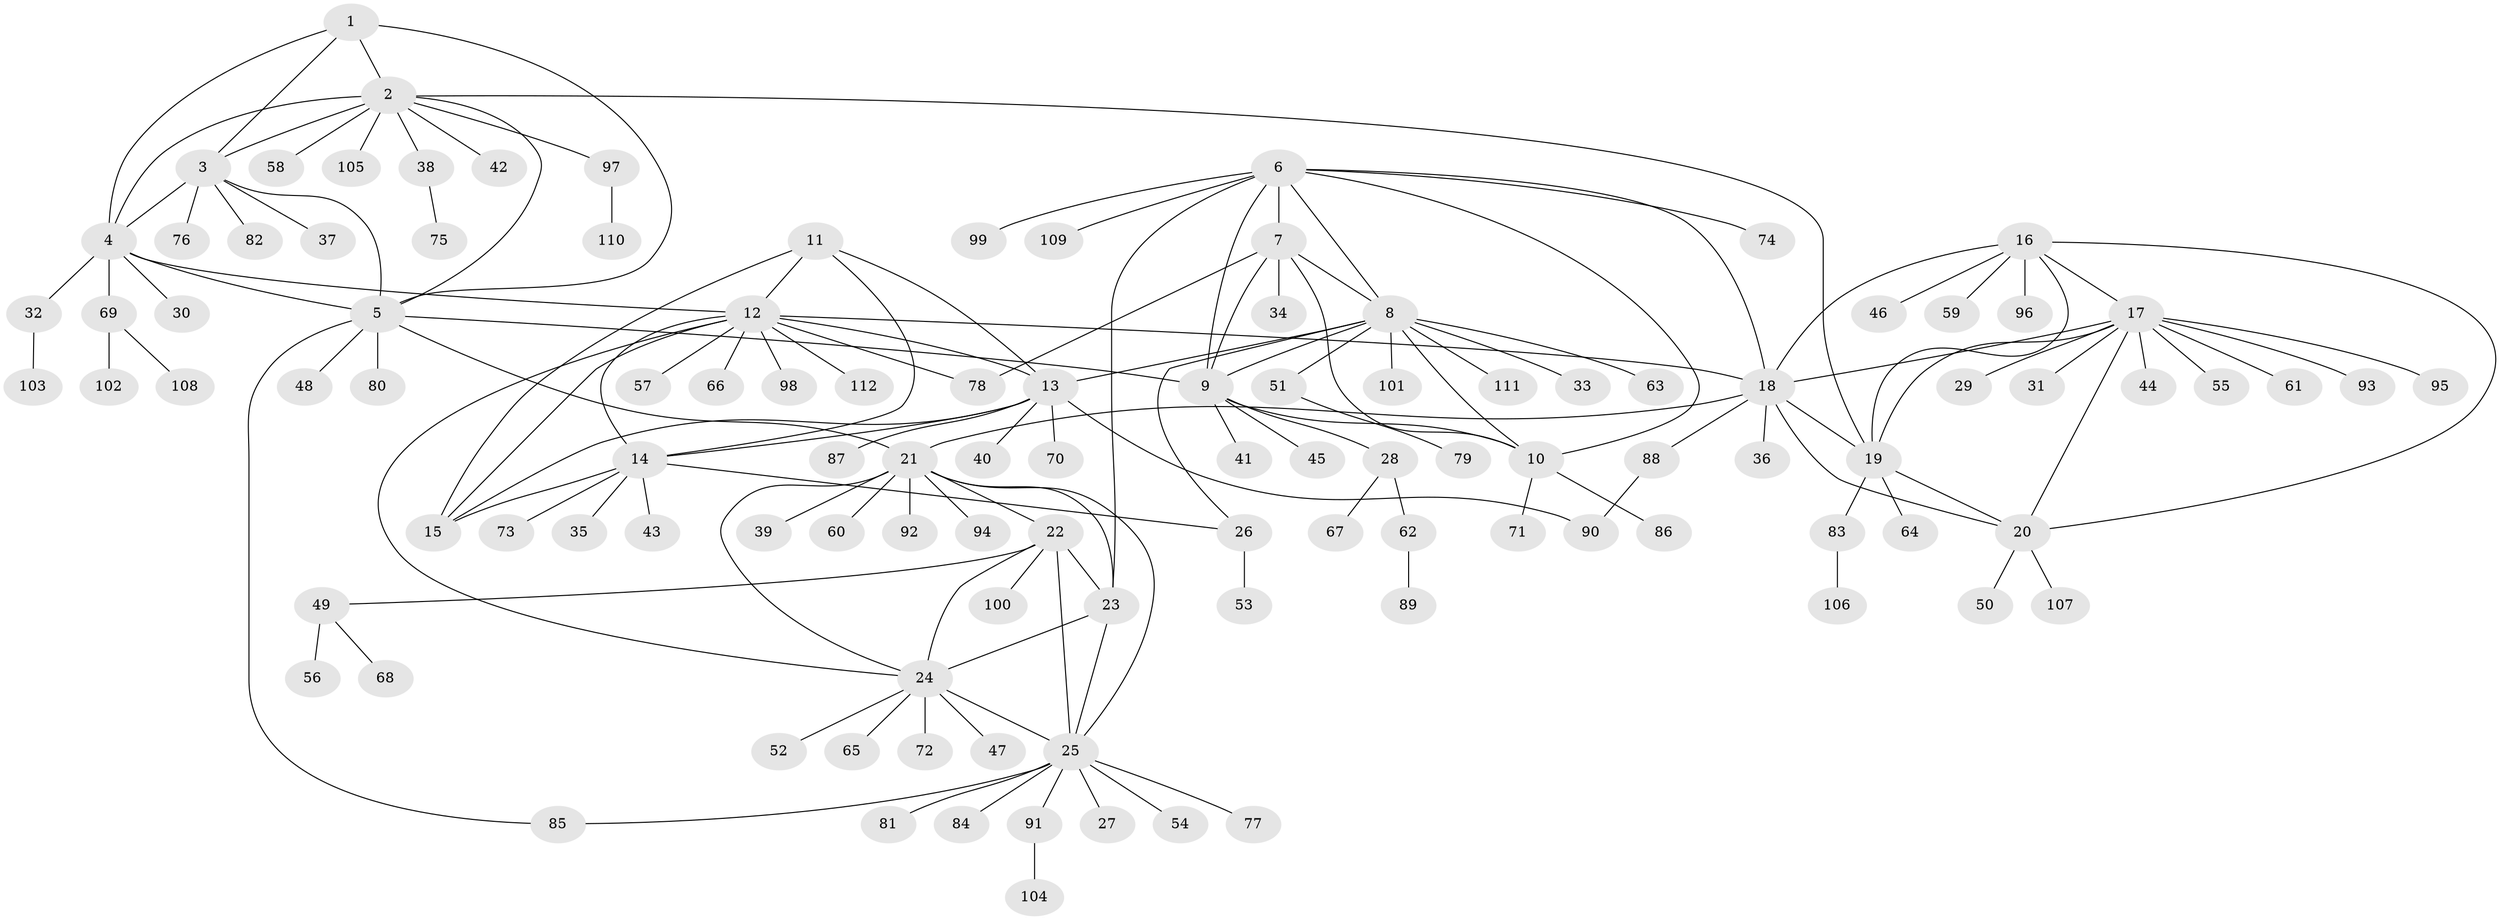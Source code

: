 // coarse degree distribution, {10: 0.017857142857142856, 1: 0.625, 7: 0.05357142857142857, 2: 0.05357142857142857, 6: 0.08928571428571429, 8: 0.03571428571428571, 5: 0.08928571428571429, 4: 0.017857142857142856, 9: 0.017857142857142856}
// Generated by graph-tools (version 1.1) at 2025/37/03/04/25 23:37:39]
// undirected, 112 vertices, 151 edges
graph export_dot {
  node [color=gray90,style=filled];
  1;
  2;
  3;
  4;
  5;
  6;
  7;
  8;
  9;
  10;
  11;
  12;
  13;
  14;
  15;
  16;
  17;
  18;
  19;
  20;
  21;
  22;
  23;
  24;
  25;
  26;
  27;
  28;
  29;
  30;
  31;
  32;
  33;
  34;
  35;
  36;
  37;
  38;
  39;
  40;
  41;
  42;
  43;
  44;
  45;
  46;
  47;
  48;
  49;
  50;
  51;
  52;
  53;
  54;
  55;
  56;
  57;
  58;
  59;
  60;
  61;
  62;
  63;
  64;
  65;
  66;
  67;
  68;
  69;
  70;
  71;
  72;
  73;
  74;
  75;
  76;
  77;
  78;
  79;
  80;
  81;
  82;
  83;
  84;
  85;
  86;
  87;
  88;
  89;
  90;
  91;
  92;
  93;
  94;
  95;
  96;
  97;
  98;
  99;
  100;
  101;
  102;
  103;
  104;
  105;
  106;
  107;
  108;
  109;
  110;
  111;
  112;
  1 -- 2;
  1 -- 3;
  1 -- 4;
  1 -- 5;
  2 -- 3;
  2 -- 4;
  2 -- 5;
  2 -- 19;
  2 -- 38;
  2 -- 42;
  2 -- 58;
  2 -- 97;
  2 -- 105;
  3 -- 4;
  3 -- 5;
  3 -- 37;
  3 -- 76;
  3 -- 82;
  4 -- 5;
  4 -- 12;
  4 -- 30;
  4 -- 32;
  4 -- 69;
  5 -- 9;
  5 -- 21;
  5 -- 48;
  5 -- 80;
  5 -- 85;
  6 -- 7;
  6 -- 8;
  6 -- 9;
  6 -- 10;
  6 -- 18;
  6 -- 23;
  6 -- 74;
  6 -- 99;
  6 -- 109;
  7 -- 8;
  7 -- 9;
  7 -- 10;
  7 -- 34;
  7 -- 78;
  8 -- 9;
  8 -- 10;
  8 -- 13;
  8 -- 26;
  8 -- 33;
  8 -- 51;
  8 -- 63;
  8 -- 101;
  8 -- 111;
  9 -- 10;
  9 -- 28;
  9 -- 41;
  9 -- 45;
  10 -- 71;
  10 -- 86;
  11 -- 12;
  11 -- 13;
  11 -- 14;
  11 -- 15;
  12 -- 13;
  12 -- 14;
  12 -- 15;
  12 -- 18;
  12 -- 24;
  12 -- 57;
  12 -- 66;
  12 -- 78;
  12 -- 98;
  12 -- 112;
  13 -- 14;
  13 -- 15;
  13 -- 40;
  13 -- 70;
  13 -- 87;
  13 -- 90;
  14 -- 15;
  14 -- 26;
  14 -- 35;
  14 -- 43;
  14 -- 73;
  16 -- 17;
  16 -- 18;
  16 -- 19;
  16 -- 20;
  16 -- 46;
  16 -- 59;
  16 -- 96;
  17 -- 18;
  17 -- 19;
  17 -- 20;
  17 -- 29;
  17 -- 31;
  17 -- 44;
  17 -- 55;
  17 -- 61;
  17 -- 93;
  17 -- 95;
  18 -- 19;
  18 -- 20;
  18 -- 21;
  18 -- 36;
  18 -- 88;
  19 -- 20;
  19 -- 64;
  19 -- 83;
  20 -- 50;
  20 -- 107;
  21 -- 22;
  21 -- 23;
  21 -- 24;
  21 -- 25;
  21 -- 39;
  21 -- 60;
  21 -- 92;
  21 -- 94;
  22 -- 23;
  22 -- 24;
  22 -- 25;
  22 -- 49;
  22 -- 100;
  23 -- 24;
  23 -- 25;
  24 -- 25;
  24 -- 47;
  24 -- 52;
  24 -- 65;
  24 -- 72;
  25 -- 27;
  25 -- 54;
  25 -- 77;
  25 -- 81;
  25 -- 84;
  25 -- 85;
  25 -- 91;
  26 -- 53;
  28 -- 62;
  28 -- 67;
  32 -- 103;
  38 -- 75;
  49 -- 56;
  49 -- 68;
  51 -- 79;
  62 -- 89;
  69 -- 102;
  69 -- 108;
  83 -- 106;
  88 -- 90;
  91 -- 104;
  97 -- 110;
}
